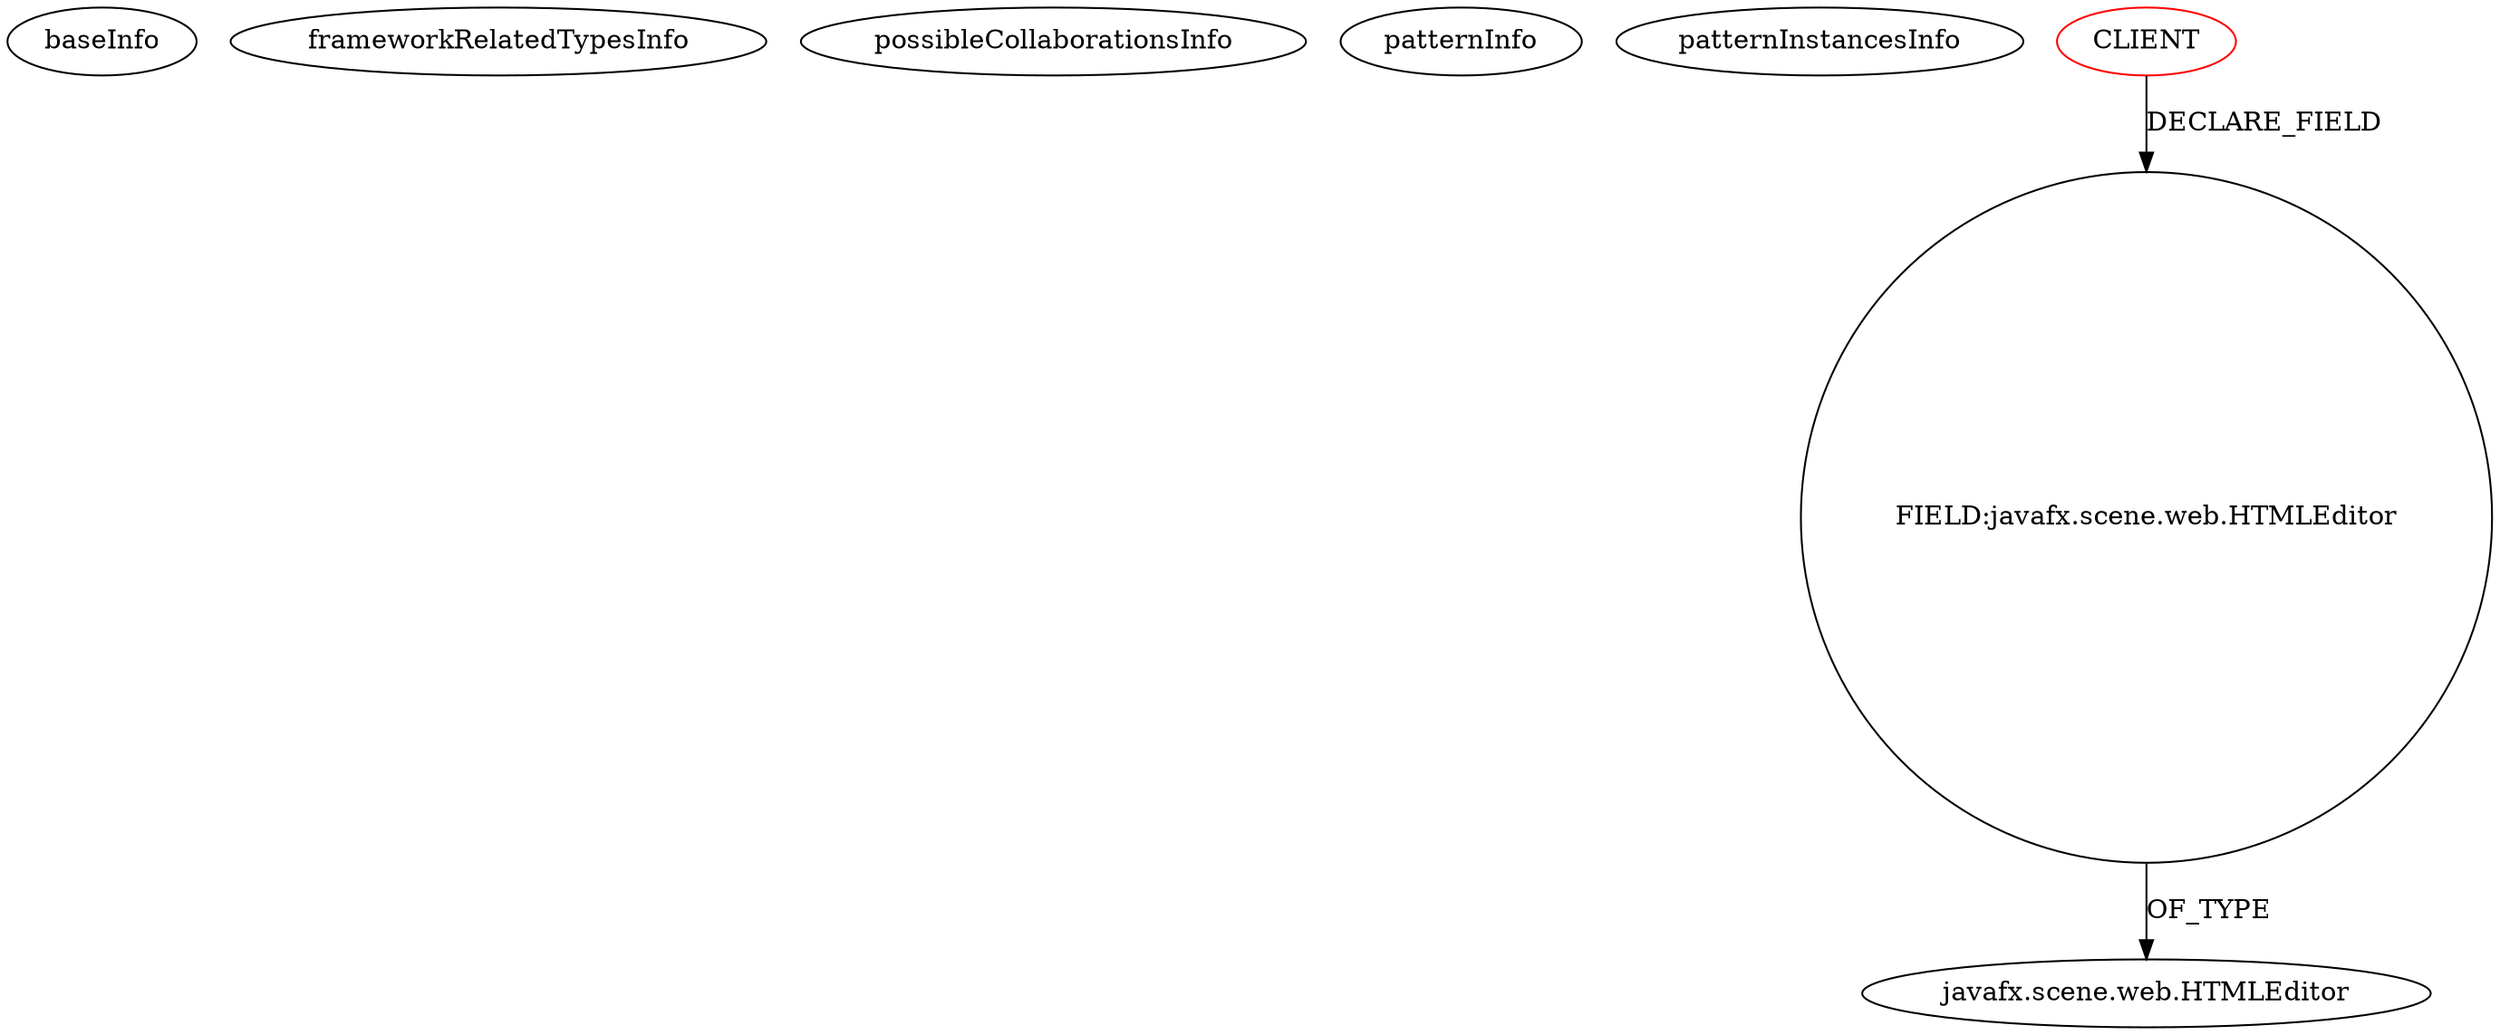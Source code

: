 digraph {
baseInfo[graphId=3682,category="pattern",isAnonymous=false,possibleRelation=false]
frameworkRelatedTypesInfo[]
possibleCollaborationsInfo[]
patternInfo[frequency=2.0,patternRootClient=0]
patternInstancesInfo[0="eaglestorm-EldarJournal~/eaglestorm-EldarJournal/EldarJournal-master/src/com/eldar/journal/controls/JournalView.java~JournalView~2598",1="AndreasLehmann-SecureNote~/AndreasLehmann-SecureNote/SecureNote-master/src/javafxapplication1/FXMLDocumentController.java~FXMLDocumentController~143"]
5[label="javafx.scene.web.HTMLEditor",vertexType="FRAMEWORK_CLASS_TYPE",isFrameworkType=false]
4[label="FIELD:javafx.scene.web.HTMLEditor",vertexType="FIELD_DECLARATION",isFrameworkType=false,shape=circle]
0[label="CLIENT",vertexType="ROOT_CLIENT_CLASS_DECLARATION",isFrameworkType=false,color=red]
4->5[label="OF_TYPE"]
0->4[label="DECLARE_FIELD"]
}
